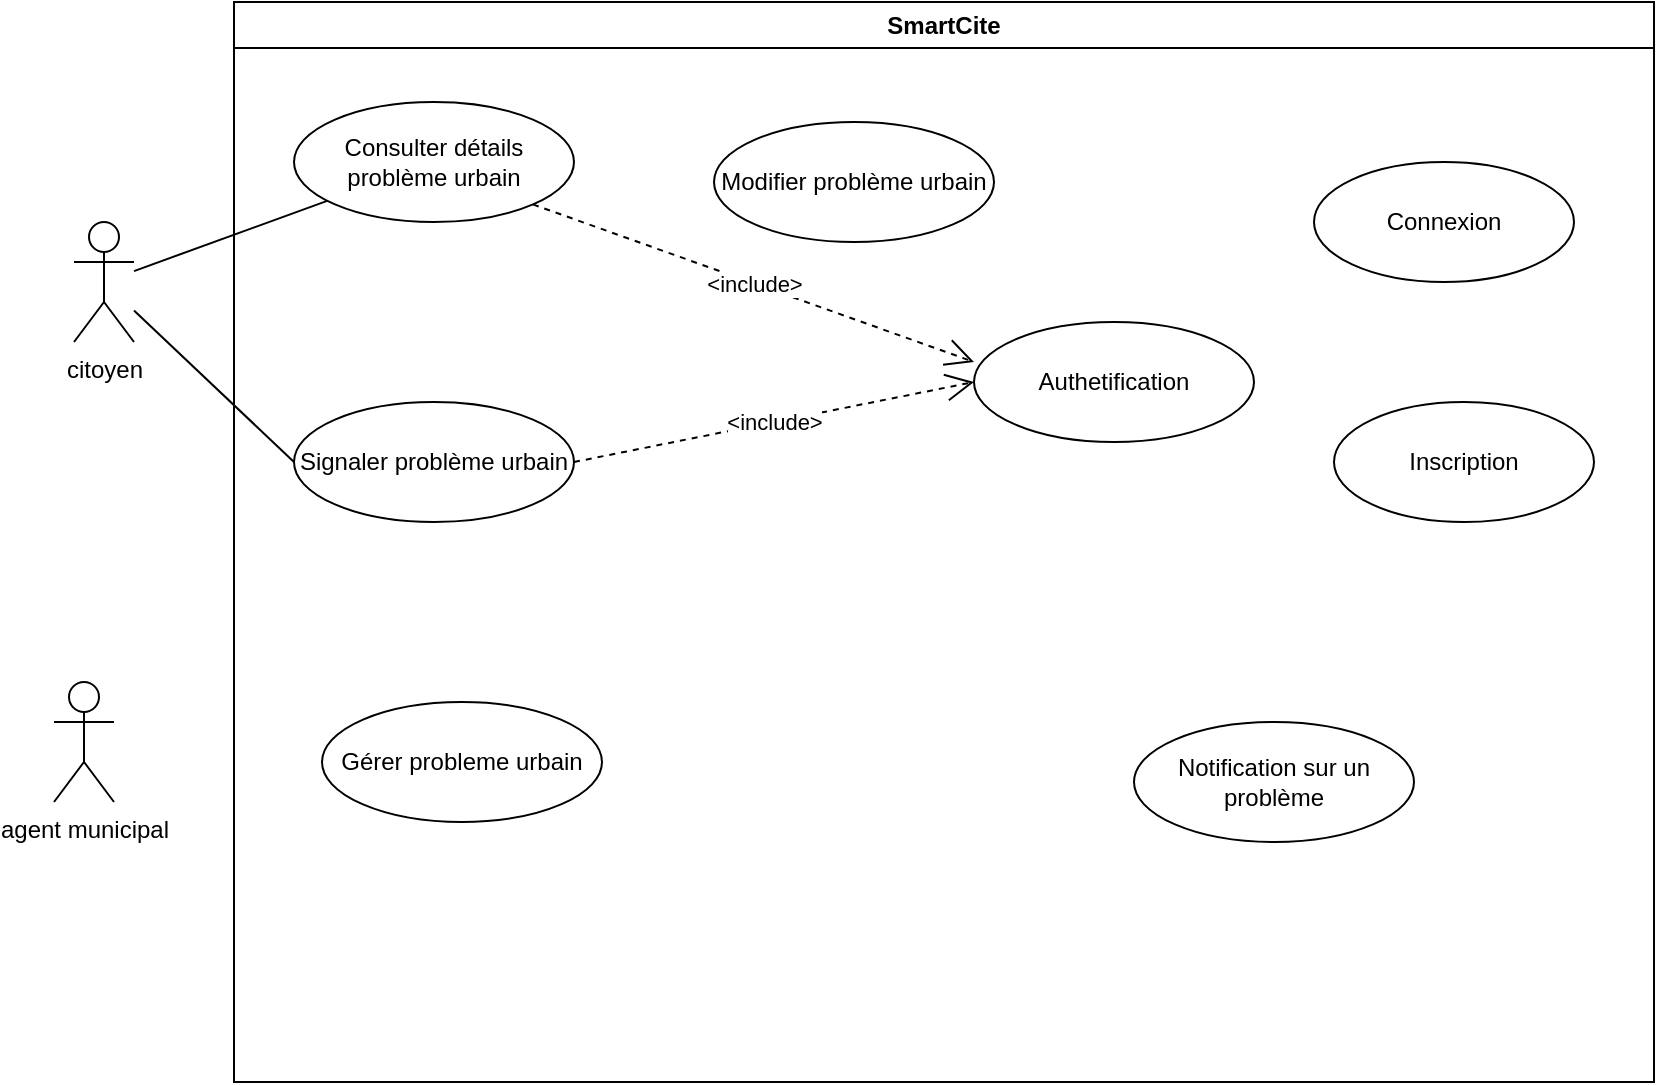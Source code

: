 <mxfile version="26.1.1">
  <diagram name="Page-1" id="XnHImOSnmTUTyuYHLlI6">
    <mxGraphModel dx="1034" dy="1594" grid="1" gridSize="10" guides="1" tooltips="1" connect="1" arrows="1" fold="1" page="1" pageScale="1" pageWidth="827" pageHeight="1169" math="0" shadow="0">
      <root>
        <mxCell id="0" />
        <mxCell id="1" parent="0" />
        <mxCell id="x2JVcxiwN9VGTN7cAI9j-1" value="SmartCite" style="swimlane;whiteSpace=wrap;html=1;" vertex="1" parent="1">
          <mxGeometry x="230" y="-500" width="710" height="540" as="geometry" />
        </mxCell>
        <mxCell id="x2JVcxiwN9VGTN7cAI9j-14" value="Authetification" style="ellipse;whiteSpace=wrap;html=1;" vertex="1" parent="x2JVcxiwN9VGTN7cAI9j-1">
          <mxGeometry x="370" y="160" width="140" height="60" as="geometry" />
        </mxCell>
        <mxCell id="x2JVcxiwN9VGTN7cAI9j-16" value="Inscription" style="ellipse;whiteSpace=wrap;html=1;" vertex="1" parent="x2JVcxiwN9VGTN7cAI9j-1">
          <mxGeometry x="550" y="200" width="130" height="60" as="geometry" />
        </mxCell>
        <mxCell id="x2JVcxiwN9VGTN7cAI9j-15" value="Connexion" style="ellipse;whiteSpace=wrap;html=1;" vertex="1" parent="x2JVcxiwN9VGTN7cAI9j-1">
          <mxGeometry x="540" y="80" width="130" height="60" as="geometry" />
        </mxCell>
        <mxCell id="x2JVcxiwN9VGTN7cAI9j-17" value="Signaler problème urbain" style="ellipse;whiteSpace=wrap;html=1;" vertex="1" parent="x2JVcxiwN9VGTN7cAI9j-1">
          <mxGeometry x="30" y="200" width="140" height="60" as="geometry" />
        </mxCell>
        <mxCell id="x2JVcxiwN9VGTN7cAI9j-18" value="Consulter détails problème urbain" style="ellipse;whiteSpace=wrap;html=1;" vertex="1" parent="x2JVcxiwN9VGTN7cAI9j-1">
          <mxGeometry x="30" y="50" width="140" height="60" as="geometry" />
        </mxCell>
        <mxCell id="x2JVcxiwN9VGTN7cAI9j-19" value="Modifier problème urbain" style="ellipse;whiteSpace=wrap;html=1;" vertex="1" parent="x2JVcxiwN9VGTN7cAI9j-1">
          <mxGeometry x="240" y="60" width="140" height="60" as="geometry" />
        </mxCell>
        <mxCell id="x2JVcxiwN9VGTN7cAI9j-20" value="Notification sur un problème" style="ellipse;whiteSpace=wrap;html=1;" vertex="1" parent="x2JVcxiwN9VGTN7cAI9j-1">
          <mxGeometry x="450" y="360" width="140" height="60" as="geometry" />
        </mxCell>
        <mxCell id="x2JVcxiwN9VGTN7cAI9j-21" value="Gérer probleme urbain" style="ellipse;whiteSpace=wrap;html=1;" vertex="1" parent="x2JVcxiwN9VGTN7cAI9j-1">
          <mxGeometry x="44" y="350" width="140" height="60" as="geometry" />
        </mxCell>
        <mxCell id="x2JVcxiwN9VGTN7cAI9j-25" value="&amp;lt;&lt;span style=&quot;background-color: light-dark(#ffffff, var(--ge-dark-color, #121212)); color: light-dark(rgb(0, 0, 0), rgb(255, 255, 255));&quot;&gt;include&amp;gt;&lt;/span&gt;" style="endArrow=open;endSize=12;dashed=1;html=1;rounded=0;exitX=1;exitY=0.5;exitDx=0;exitDy=0;entryX=0;entryY=0.5;entryDx=0;entryDy=0;" edge="1" parent="x2JVcxiwN9VGTN7cAI9j-1" source="x2JVcxiwN9VGTN7cAI9j-17" target="x2JVcxiwN9VGTN7cAI9j-14">
          <mxGeometry width="160" relative="1" as="geometry">
            <mxPoint x="180" y="210" as="sourcePoint" />
            <mxPoint x="340" y="210" as="targetPoint" />
          </mxGeometry>
        </mxCell>
        <mxCell id="x2JVcxiwN9VGTN7cAI9j-26" value="&amp;lt;&lt;span style=&quot;background-color: light-dark(#ffffff, var(--ge-dark-color, #121212)); color: light-dark(rgb(0, 0, 0), rgb(255, 255, 255));&quot;&gt;include&amp;gt;&lt;/span&gt;" style="endArrow=open;endSize=12;dashed=1;html=1;rounded=0;exitX=1;exitY=1;exitDx=0;exitDy=0;entryX=0;entryY=0.333;entryDx=0;entryDy=0;entryPerimeter=0;" edge="1" parent="x2JVcxiwN9VGTN7cAI9j-1" source="x2JVcxiwN9VGTN7cAI9j-18" target="x2JVcxiwN9VGTN7cAI9j-14">
          <mxGeometry width="160" relative="1" as="geometry">
            <mxPoint x="110" y="170" as="sourcePoint" />
            <mxPoint x="310" y="130" as="targetPoint" />
          </mxGeometry>
        </mxCell>
        <mxCell id="x2JVcxiwN9VGTN7cAI9j-10" value="citoyen&lt;div&gt;&lt;br&gt;&lt;/div&gt;" style="shape=umlActor;verticalLabelPosition=bottom;verticalAlign=top;html=1;outlineConnect=0;" vertex="1" parent="1">
          <mxGeometry x="150" y="-390" width="30" height="60" as="geometry" />
        </mxCell>
        <mxCell id="x2JVcxiwN9VGTN7cAI9j-12" value="agent municipal" style="shape=umlActor;verticalLabelPosition=bottom;verticalAlign=top;html=1;outlineConnect=0;" vertex="1" parent="1">
          <mxGeometry x="140" y="-160" width="30" height="60" as="geometry" />
        </mxCell>
        <mxCell id="x2JVcxiwN9VGTN7cAI9j-23" value="" style="endArrow=none;html=1;rounded=0;entryX=0;entryY=0.5;entryDx=0;entryDy=0;" edge="1" parent="1" source="x2JVcxiwN9VGTN7cAI9j-10" target="x2JVcxiwN9VGTN7cAI9j-17">
          <mxGeometry width="50" height="50" relative="1" as="geometry">
            <mxPoint x="190" y="-330" as="sourcePoint" />
            <mxPoint x="240" y="-380" as="targetPoint" />
          </mxGeometry>
        </mxCell>
        <mxCell id="x2JVcxiwN9VGTN7cAI9j-24" value="" style="endArrow=none;html=1;rounded=0;" edge="1" parent="1" source="x2JVcxiwN9VGTN7cAI9j-10" target="x2JVcxiwN9VGTN7cAI9j-18">
          <mxGeometry width="50" height="50" relative="1" as="geometry">
            <mxPoint x="210" y="-380" as="sourcePoint" />
            <mxPoint x="260" y="-430" as="targetPoint" />
          </mxGeometry>
        </mxCell>
      </root>
    </mxGraphModel>
  </diagram>
</mxfile>

